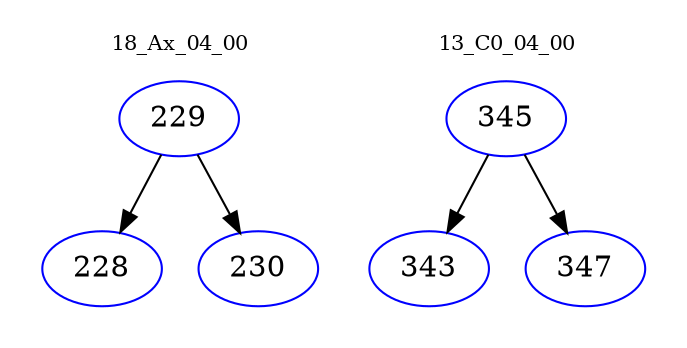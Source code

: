 digraph{
subgraph cluster_0 {
color = white
label = "18_Ax_04_00";
fontsize=10;
T0_229 [label="229", color="blue"]
T0_229 -> T0_228 [color="black"]
T0_228 [label="228", color="blue"]
T0_229 -> T0_230 [color="black"]
T0_230 [label="230", color="blue"]
}
subgraph cluster_1 {
color = white
label = "13_C0_04_00";
fontsize=10;
T1_345 [label="345", color="blue"]
T1_345 -> T1_343 [color="black"]
T1_343 [label="343", color="blue"]
T1_345 -> T1_347 [color="black"]
T1_347 [label="347", color="blue"]
}
}
